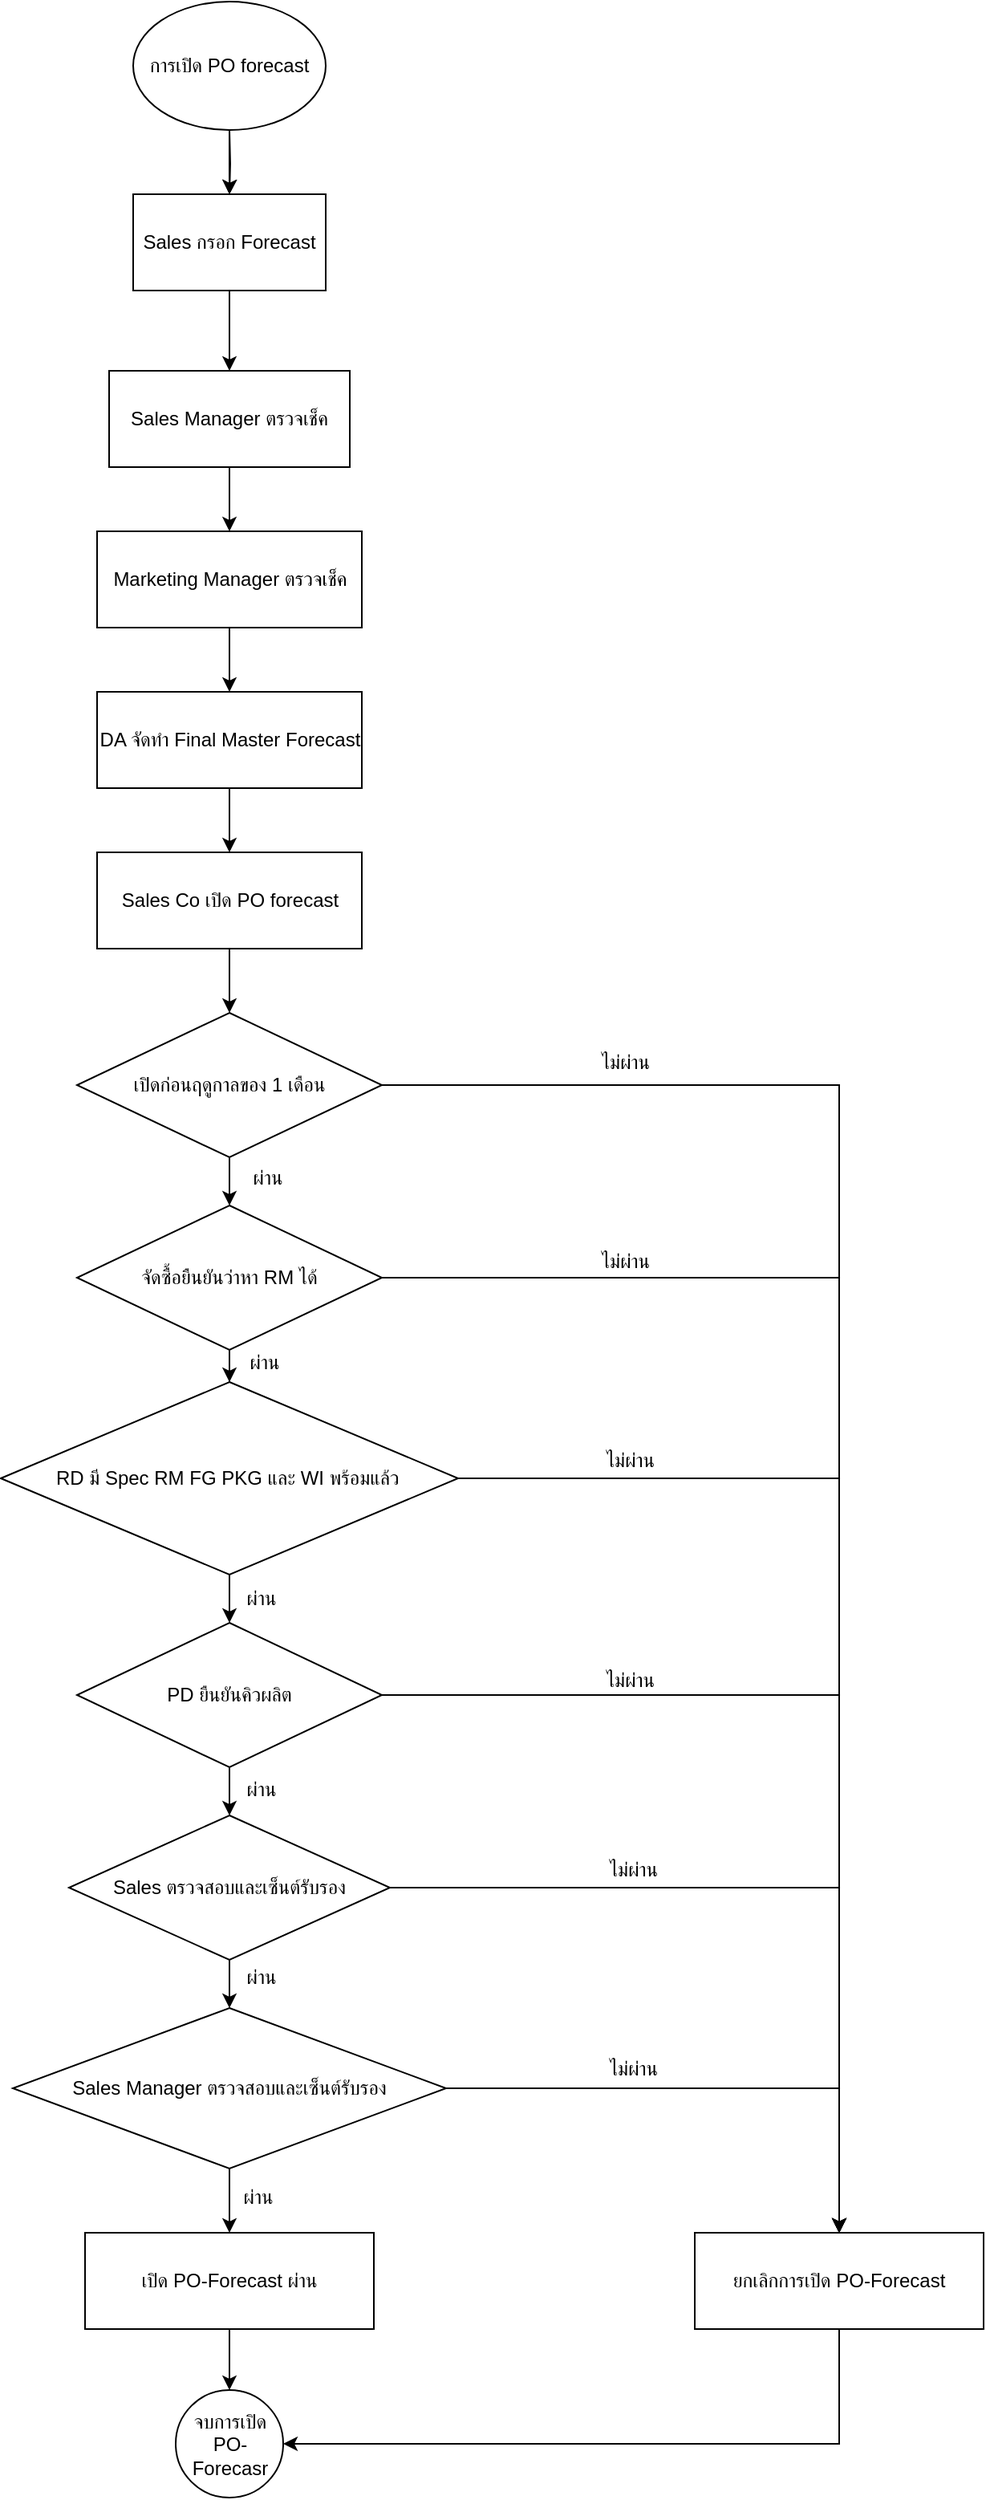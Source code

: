 <mxfile version="26.2.9">
  <diagram id="C5RBs43oDa-KdzZeNtuy" name="Page-1">
    <mxGraphModel dx="1428" dy="877" grid="0" gridSize="10" guides="1" tooltips="1" connect="1" arrows="1" fold="1" page="1" pageScale="1" pageWidth="827" pageHeight="1169" math="0" shadow="0">
      <root>
        <mxCell id="WIyWlLk6GJQsqaUBKTNV-0" />
        <mxCell id="WIyWlLk6GJQsqaUBKTNV-1" parent="WIyWlLk6GJQsqaUBKTNV-0" />
        <mxCell id="ul0n_eh6_xzhWPqqEAVD-3" style="edgeStyle=orthogonalEdgeStyle;rounded=0;orthogonalLoop=1;jettySize=auto;html=1;" parent="WIyWlLk6GJQsqaUBKTNV-1" target="ul0n_eh6_xzhWPqqEAVD-4" edge="1">
          <mxGeometry relative="1" as="geometry">
            <mxPoint x="230" y="240" as="targetPoint" />
            <mxPoint x="230" y="120" as="sourcePoint" />
          </mxGeometry>
        </mxCell>
        <mxCell id="ul0n_eh6_xzhWPqqEAVD-7" value="" style="edgeStyle=orthogonalEdgeStyle;rounded=0;orthogonalLoop=1;jettySize=auto;html=1;strokeColor=light-dark(#000000,#000000);" parent="WIyWlLk6GJQsqaUBKTNV-1" source="ul0n_eh6_xzhWPqqEAVD-4" target="ul0n_eh6_xzhWPqqEAVD-6" edge="1">
          <mxGeometry relative="1" as="geometry" />
        </mxCell>
        <mxCell id="ul0n_eh6_xzhWPqqEAVD-4" value="Sales กรอก Forecast" style="rounded=0;whiteSpace=wrap;html=1;" parent="WIyWlLk6GJQsqaUBKTNV-1" vertex="1">
          <mxGeometry x="170" y="160" width="120" height="60" as="geometry" />
        </mxCell>
        <mxCell id="ul0n_eh6_xzhWPqqEAVD-10" value="" style="edgeStyle=orthogonalEdgeStyle;rounded=0;orthogonalLoop=1;jettySize=auto;html=1;" parent="WIyWlLk6GJQsqaUBKTNV-1" source="ul0n_eh6_xzhWPqqEAVD-6" target="ul0n_eh6_xzhWPqqEAVD-9" edge="1">
          <mxGeometry relative="1" as="geometry" />
        </mxCell>
        <mxCell id="ul0n_eh6_xzhWPqqEAVD-6" value="Sales Manager ตรวจเช็ค" style="rounded=0;whiteSpace=wrap;html=1;" parent="WIyWlLk6GJQsqaUBKTNV-1" vertex="1">
          <mxGeometry x="155" y="270" width="150" height="60" as="geometry" />
        </mxCell>
        <mxCell id="ul0n_eh6_xzhWPqqEAVD-12" value="" style="edgeStyle=orthogonalEdgeStyle;rounded=0;orthogonalLoop=1;jettySize=auto;html=1;strokeColor=light-dark(#000000,#000000);" parent="WIyWlLk6GJQsqaUBKTNV-1" source="ul0n_eh6_xzhWPqqEAVD-9" target="ul0n_eh6_xzhWPqqEAVD-11" edge="1">
          <mxGeometry relative="1" as="geometry" />
        </mxCell>
        <mxCell id="ul0n_eh6_xzhWPqqEAVD-9" value="Marketing Manager ตรวจเช็ค" style="rounded=0;whiteSpace=wrap;html=1;" parent="WIyWlLk6GJQsqaUBKTNV-1" vertex="1">
          <mxGeometry x="147.5" y="370" width="165" height="60" as="geometry" />
        </mxCell>
        <mxCell id="ul0n_eh6_xzhWPqqEAVD-14" value="" style="edgeStyle=orthogonalEdgeStyle;rounded=0;orthogonalLoop=1;jettySize=auto;html=1;strokeColor=light-dark(#000000,#000000);" parent="WIyWlLk6GJQsqaUBKTNV-1" source="ul0n_eh6_xzhWPqqEAVD-11" target="ul0n_eh6_xzhWPqqEAVD-13" edge="1">
          <mxGeometry relative="1" as="geometry" />
        </mxCell>
        <mxCell id="ul0n_eh6_xzhWPqqEAVD-11" value="DA จัดทำ Final Master Forecast&lt;span style=&quot;color: rgba(0, 0, 0, 0); font-family: monospace; font-size: 0px; text-align: start; text-wrap-mode: nowrap;&quot;&gt;%3CmxGraphModel%3E%3Croot%3E%3CmxCell%20id%3D%220%22%2F%3E%3CmxCell%20id%3D%221%22%20parent%3D%220%22%2F%3E%3CmxCell%20id%3D%222%22%20value%3D%22Marketing%20Manager%20%E0%B8%95%E0%B8%A3%E0%B8%A7%E0%B8%88%E0%B9%80%E0%B8%8A%E0%B9%87%E0%B8%84%22%20style%3D%22rounded%3D0%3BwhiteSpace%3Dwrap%3Bhtml%3D1%3B%22%20vertex%3D%221%22%20parent%3D%221%22%3E%3CmxGeometry%20x%3D%22147.5%22%20y%3D%22370%22%20width%3D%22165%22%20height%3D%2260%22%20as%3D%22geometry%22%2F%3E%3C%2FmxCell%3E%3C%2Froot%3E%3C%2FmxGraphModel%3E&lt;/span&gt;" style="rounded=0;whiteSpace=wrap;html=1;" parent="WIyWlLk6GJQsqaUBKTNV-1" vertex="1">
          <mxGeometry x="147.5" y="470" width="165" height="60" as="geometry" />
        </mxCell>
        <mxCell id="ul0n_eh6_xzhWPqqEAVD-20" value="" style="edgeStyle=orthogonalEdgeStyle;rounded=0;orthogonalLoop=1;jettySize=auto;html=1;" parent="WIyWlLk6GJQsqaUBKTNV-1" source="ul0n_eh6_xzhWPqqEAVD-13" target="ul0n_eh6_xzhWPqqEAVD-15" edge="1">
          <mxGeometry relative="1" as="geometry" />
        </mxCell>
        <mxCell id="ul0n_eh6_xzhWPqqEAVD-13" value="Sales Co เปิด PO forecast" style="rounded=0;whiteSpace=wrap;html=1;" parent="WIyWlLk6GJQsqaUBKTNV-1" vertex="1">
          <mxGeometry x="147.5" y="570" width="165" height="60" as="geometry" />
        </mxCell>
        <mxCell id="PnefCcI8xvtNNN-fNU-R-4" value="" style="edgeStyle=orthogonalEdgeStyle;rounded=0;orthogonalLoop=1;jettySize=auto;html=1;" parent="WIyWlLk6GJQsqaUBKTNV-1" source="ul0n_eh6_xzhWPqqEAVD-15" target="PnefCcI8xvtNNN-fNU-R-0" edge="1">
          <mxGeometry relative="1" as="geometry" />
        </mxCell>
        <mxCell id="PnefCcI8xvtNNN-fNU-R-22" style="edgeStyle=orthogonalEdgeStyle;rounded=0;orthogonalLoop=1;jettySize=auto;html=1;entryX=0.5;entryY=0;entryDx=0;entryDy=0;strokeColor=light-dark(#000000,#000000);" parent="WIyWlLk6GJQsqaUBKTNV-1" source="ul0n_eh6_xzhWPqqEAVD-15" target="PnefCcI8xvtNNN-fNU-R-11" edge="1">
          <mxGeometry relative="1" as="geometry" />
        </mxCell>
        <mxCell id="ul0n_eh6_xzhWPqqEAVD-15" value="เปิดก่อนฤดูกาลของ 1 เดือน" style="rhombus;whiteSpace=wrap;html=1;" parent="WIyWlLk6GJQsqaUBKTNV-1" vertex="1">
          <mxGeometry x="135" y="670" width="190" height="90" as="geometry" />
        </mxCell>
        <mxCell id="ul0n_eh6_xzhWPqqEAVD-19" value="" style="edgeStyle=orthogonalEdgeStyle;rounded=0;orthogonalLoop=1;jettySize=auto;html=1;strokeColor=light-dark(#000000,#000000);" parent="WIyWlLk6GJQsqaUBKTNV-1" source="ul0n_eh6_xzhWPqqEAVD-16" target="ul0n_eh6_xzhWPqqEAVD-4" edge="1">
          <mxGeometry relative="1" as="geometry" />
        </mxCell>
        <mxCell id="ul0n_eh6_xzhWPqqEAVD-16" value="การเปิด PO forecast" style="ellipse;whiteSpace=wrap;html=1;" parent="WIyWlLk6GJQsqaUBKTNV-1" vertex="1">
          <mxGeometry x="170" y="40" width="120" height="80" as="geometry" />
        </mxCell>
        <mxCell id="ul0n_eh6_xzhWPqqEAVD-23" value="จบการเปิด PO-Forecasr" style="ellipse;whiteSpace=wrap;html=1;aspect=fixed;" parent="WIyWlLk6GJQsqaUBKTNV-1" vertex="1">
          <mxGeometry x="196.5" y="1528" width="67" height="67" as="geometry" />
        </mxCell>
        <mxCell id="PnefCcI8xvtNNN-fNU-R-5" value="" style="edgeStyle=orthogonalEdgeStyle;rounded=0;orthogonalLoop=1;jettySize=auto;html=1;" parent="WIyWlLk6GJQsqaUBKTNV-1" source="PnefCcI8xvtNNN-fNU-R-0" target="PnefCcI8xvtNNN-fNU-R-1" edge="1">
          <mxGeometry relative="1" as="geometry" />
        </mxCell>
        <mxCell id="PnefCcI8xvtNNN-fNU-R-23" style="edgeStyle=orthogonalEdgeStyle;rounded=0;orthogonalLoop=1;jettySize=auto;html=1;entryX=0.5;entryY=0;entryDx=0;entryDy=0;strokeColor=light-dark(#000000,#000000);" parent="WIyWlLk6GJQsqaUBKTNV-1" source="PnefCcI8xvtNNN-fNU-R-0" target="PnefCcI8xvtNNN-fNU-R-11" edge="1">
          <mxGeometry relative="1" as="geometry" />
        </mxCell>
        <mxCell id="PnefCcI8xvtNNN-fNU-R-0" value="จัดซื้อยืนยันว่าหา RM ได้&lt;span style=&quot;color: rgba(0, 0, 0, 0); font-family: monospace; font-size: 0px; text-align: start; text-wrap-mode: nowrap;&quot;&gt;%3CmxGraphModel%3E%3Croot%3E%3CmxCell%20id%3D%220%22%2F%3E%3CmxCell%20id%3D%221%22%20parent%3D%220%22%2F%3E%3CmxCell%20id%3D%222%22%20value%3D%22%E0%B9%80%E0%B8%9B%E0%B8%B4%E0%B8%94%E0%B8%81%E0%B9%88%E0%B8%AD%E0%B8%99%E0%B8%A4%E0%B8%94%E0%B8%B9%E0%B8%81%E0%B8%B2%E0%B8%A5%E0%B8%82%E0%B8%AD%E0%B8%87%201%20%E0%B9%80%E0%B8%94%E0%B8%B7%E0%B8%AD%E0%B8%99%22%20style%3D%22rhombus%3BwhiteSpace%3Dwrap%3Bhtml%3D1%3B%22%20vertex%3D%221%22%20parent%3D%221%22%3E%3CmxGeometry%20x%3D%22135%22%20y%3D%22670%22%20width%3D%22190%22%20height%3D%2290%22%20as%3D%22geometry%22%2F%3E%3C%2FmxCell%3E%3C%2Froot%3E%3C%2FmxGraphModel%3E&lt;/span&gt;&lt;span style=&quot;color: rgba(0, 0, 0, 0); font-family: monospace; font-size: 0px; text-align: start; text-wrap-mode: nowrap;&quot;&gt;%3CmxGraphModel%3E%3Croot%3E%3CmxCell%20id%3D%220%22%2F%3E%3CmxCell%20id%3D%221%22%20parent%3D%220%22%2F%3E%3CmxCell%20id%3D%222%22%20value%3D%22%E0%B9%80%E0%B8%9B%E0%B8%B4%E0%B8%94%E0%B8%81%E0%B9%88%E0%B8%AD%E0%B8%99%E0%B8%A4%E0%B8%94%E0%B8%B9%E0%B8%81%E0%B8%B2%E0%B8%A5%E0%B8%82%E0%B8%AD%E0%B8%87%201%20%E0%B9%80%E0%B8%94%E0%B8%B7%E0%B8%AD%E0%B8%99%22%20style%3D%22rhombus%3BwhiteSpace%3Dwrap%3Bhtml%3D1%3B%22%20vertex%3D%221%22%20parent%3D%221%22%3E%3CmxGeometry%20x%3D%22135%22%20y%3D%22670%22%20width%3D%22190%22%20height%3D%2290%22%20as%3D%22geometry%22%2F%3E%3C%2FmxCell%3E%3C%2Froot%3E%3C%2FmxGraphModel%3E&lt;/span&gt;" style="rhombus;whiteSpace=wrap;html=1;" parent="WIyWlLk6GJQsqaUBKTNV-1" vertex="1">
          <mxGeometry x="135" y="790" width="190" height="90" as="geometry" />
        </mxCell>
        <mxCell id="PnefCcI8xvtNNN-fNU-R-6" value="" style="edgeStyle=orthogonalEdgeStyle;rounded=0;orthogonalLoop=1;jettySize=auto;html=1;" parent="WIyWlLk6GJQsqaUBKTNV-1" source="PnefCcI8xvtNNN-fNU-R-1" target="PnefCcI8xvtNNN-fNU-R-3" edge="1">
          <mxGeometry relative="1" as="geometry" />
        </mxCell>
        <mxCell id="PnefCcI8xvtNNN-fNU-R-24" style="edgeStyle=orthogonalEdgeStyle;rounded=0;orthogonalLoop=1;jettySize=auto;html=1;entryX=0.5;entryY=0;entryDx=0;entryDy=0;strokeColor=light-dark(#000000,#000000);" parent="WIyWlLk6GJQsqaUBKTNV-1" source="PnefCcI8xvtNNN-fNU-R-1" target="PnefCcI8xvtNNN-fNU-R-11" edge="1">
          <mxGeometry relative="1" as="geometry">
            <mxPoint x="610" y="1430" as="targetPoint" />
          </mxGeometry>
        </mxCell>
        <mxCell id="PnefCcI8xvtNNN-fNU-R-1" value="RD มี Spec RM FG PKG และ WI พร้อมแล้ว&amp;nbsp;" style="rhombus;whiteSpace=wrap;html=1;" parent="WIyWlLk6GJQsqaUBKTNV-1" vertex="1">
          <mxGeometry x="87.5" y="900" width="285" height="120" as="geometry" />
        </mxCell>
        <mxCell id="PnefCcI8xvtNNN-fNU-R-16" value="" style="edgeStyle=orthogonalEdgeStyle;rounded=0;orthogonalLoop=1;jettySize=auto;html=1;" parent="WIyWlLk6GJQsqaUBKTNV-1" source="PnefCcI8xvtNNN-fNU-R-3" target="PnefCcI8xvtNNN-fNU-R-12" edge="1">
          <mxGeometry relative="1" as="geometry" />
        </mxCell>
        <mxCell id="PnefCcI8xvtNNN-fNU-R-25" style="edgeStyle=orthogonalEdgeStyle;rounded=0;orthogonalLoop=1;jettySize=auto;html=1;entryX=0.5;entryY=0;entryDx=0;entryDy=0;strokeColor=light-dark(#000000,#000000);" parent="WIyWlLk6GJQsqaUBKTNV-1" source="PnefCcI8xvtNNN-fNU-R-3" target="PnefCcI8xvtNNN-fNU-R-11" edge="1">
          <mxGeometry relative="1" as="geometry">
            <mxPoint x="610" y="1420" as="targetPoint" />
          </mxGeometry>
        </mxCell>
        <mxCell id="PnefCcI8xvtNNN-fNU-R-3" value="PD ยืนยันคิวผลิต" style="rhombus;whiteSpace=wrap;html=1;" parent="WIyWlLk6GJQsqaUBKTNV-1" vertex="1">
          <mxGeometry x="135" y="1050" width="190" height="90" as="geometry" />
        </mxCell>
        <mxCell id="PnefCcI8xvtNNN-fNU-R-21" style="edgeStyle=orthogonalEdgeStyle;rounded=0;orthogonalLoop=1;jettySize=auto;html=1;entryX=1;entryY=0.5;entryDx=0;entryDy=0;" parent="WIyWlLk6GJQsqaUBKTNV-1" source="PnefCcI8xvtNNN-fNU-R-11" target="ul0n_eh6_xzhWPqqEAVD-23" edge="1">
          <mxGeometry relative="1" as="geometry">
            <Array as="points">
              <mxPoint x="610" y="1562" />
            </Array>
          </mxGeometry>
        </mxCell>
        <mxCell id="PnefCcI8xvtNNN-fNU-R-11" value="ยกเลิกการเปิด PO-Forecast" style="rounded=0;whiteSpace=wrap;html=1;" parent="WIyWlLk6GJQsqaUBKTNV-1" vertex="1">
          <mxGeometry x="520" y="1430" width="180" height="60" as="geometry" />
        </mxCell>
        <mxCell id="PnefCcI8xvtNNN-fNU-R-17" value="" style="edgeStyle=orthogonalEdgeStyle;rounded=0;orthogonalLoop=1;jettySize=auto;html=1;" parent="WIyWlLk6GJQsqaUBKTNV-1" source="PnefCcI8xvtNNN-fNU-R-12" target="PnefCcI8xvtNNN-fNU-R-13" edge="1">
          <mxGeometry relative="1" as="geometry" />
        </mxCell>
        <mxCell id="PnefCcI8xvtNNN-fNU-R-26" style="edgeStyle=orthogonalEdgeStyle;rounded=0;orthogonalLoop=1;jettySize=auto;html=1;entryX=0.5;entryY=0;entryDx=0;entryDy=0;strokeColor=light-dark(#000000,#000000);" parent="WIyWlLk6GJQsqaUBKTNV-1" source="PnefCcI8xvtNNN-fNU-R-12" target="PnefCcI8xvtNNN-fNU-R-11" edge="1">
          <mxGeometry relative="1" as="geometry">
            <mxPoint x="610" y="1420" as="targetPoint" />
          </mxGeometry>
        </mxCell>
        <mxCell id="PnefCcI8xvtNNN-fNU-R-12" value="Sales ตรวจสอบและเซ็นต์รับรอง" style="rhombus;whiteSpace=wrap;html=1;" parent="WIyWlLk6GJQsqaUBKTNV-1" vertex="1">
          <mxGeometry x="130" y="1170" width="200" height="90" as="geometry" />
        </mxCell>
        <mxCell id="PnefCcI8xvtNNN-fNU-R-19" value="" style="edgeStyle=orthogonalEdgeStyle;rounded=0;orthogonalLoop=1;jettySize=auto;html=1;" parent="WIyWlLk6GJQsqaUBKTNV-1" source="PnefCcI8xvtNNN-fNU-R-13" target="PnefCcI8xvtNNN-fNU-R-15" edge="1">
          <mxGeometry relative="1" as="geometry" />
        </mxCell>
        <mxCell id="PnefCcI8xvtNNN-fNU-R-27" style="edgeStyle=orthogonalEdgeStyle;rounded=0;orthogonalLoop=1;jettySize=auto;html=1;entryX=0.5;entryY=0;entryDx=0;entryDy=0;strokeColor=light-dark(#000000,#000000);" parent="WIyWlLk6GJQsqaUBKTNV-1" source="PnefCcI8xvtNNN-fNU-R-13" target="PnefCcI8xvtNNN-fNU-R-11" edge="1">
          <mxGeometry relative="1" as="geometry">
            <mxPoint x="700" y="1340" as="targetPoint" />
            <Array as="points">
              <mxPoint x="610" y="1340" />
            </Array>
          </mxGeometry>
        </mxCell>
        <mxCell id="PnefCcI8xvtNNN-fNU-R-13" value="Sales Manager ตรวจสอบและเซ็นต์รับรอง" style="rhombus;whiteSpace=wrap;html=1;" parent="WIyWlLk6GJQsqaUBKTNV-1" vertex="1">
          <mxGeometry x="95" y="1290" width="270" height="100" as="geometry" />
        </mxCell>
        <mxCell id="PnefCcI8xvtNNN-fNU-R-20" value="" style="edgeStyle=orthogonalEdgeStyle;rounded=0;orthogonalLoop=1;jettySize=auto;html=1;" parent="WIyWlLk6GJQsqaUBKTNV-1" source="PnefCcI8xvtNNN-fNU-R-15" target="ul0n_eh6_xzhWPqqEAVD-23" edge="1">
          <mxGeometry relative="1" as="geometry" />
        </mxCell>
        <mxCell id="PnefCcI8xvtNNN-fNU-R-15" value="เปิด PO-Forecast ผ่าน" style="rounded=0;whiteSpace=wrap;html=1;" parent="WIyWlLk6GJQsqaUBKTNV-1" vertex="1">
          <mxGeometry x="140" y="1430" width="180" height="60" as="geometry" />
        </mxCell>
        <mxCell id="PnefCcI8xvtNNN-fNU-R-28" value="ผ่าน" style="text;html=1;align=center;verticalAlign=middle;whiteSpace=wrap;rounded=0;" parent="WIyWlLk6GJQsqaUBKTNV-1" vertex="1">
          <mxGeometry x="224" y="758" width="60" height="30" as="geometry" />
        </mxCell>
        <mxCell id="PnefCcI8xvtNNN-fNU-R-29" value="ผ่าน" style="text;html=1;align=center;verticalAlign=middle;whiteSpace=wrap;rounded=0;" parent="WIyWlLk6GJQsqaUBKTNV-1" vertex="1">
          <mxGeometry x="222" y="873" width="60" height="30" as="geometry" />
        </mxCell>
        <mxCell id="PnefCcI8xvtNNN-fNU-R-30" value="ผ่าน" style="text;html=1;align=center;verticalAlign=middle;whiteSpace=wrap;rounded=0;" parent="WIyWlLk6GJQsqaUBKTNV-1" vertex="1">
          <mxGeometry x="220" y="1020" width="60" height="30" as="geometry" />
        </mxCell>
        <mxCell id="PnefCcI8xvtNNN-fNU-R-31" value="ผ่าน" style="text;html=1;align=center;verticalAlign=middle;whiteSpace=wrap;rounded=0;" parent="WIyWlLk6GJQsqaUBKTNV-1" vertex="1">
          <mxGeometry x="220" y="1139" width="60" height="30" as="geometry" />
        </mxCell>
        <mxCell id="PnefCcI8xvtNNN-fNU-R-32" value="ผ่าน" style="text;html=1;align=center;verticalAlign=middle;whiteSpace=wrap;rounded=0;" parent="WIyWlLk6GJQsqaUBKTNV-1" vertex="1">
          <mxGeometry x="220" y="1256" width="60" height="30" as="geometry" />
        </mxCell>
        <mxCell id="PnefCcI8xvtNNN-fNU-R-33" value="ผ่าน" style="text;html=1;align=center;verticalAlign=middle;whiteSpace=wrap;rounded=0;" parent="WIyWlLk6GJQsqaUBKTNV-1" vertex="1">
          <mxGeometry x="218" y="1393" width="60" height="30" as="geometry" />
        </mxCell>
        <mxCell id="PnefCcI8xvtNNN-fNU-R-34" value="ไม่&lt;span style=&quot;background-color: transparent; color: light-dark(rgb(0, 0, 0), rgb(255, 255, 255));&quot;&gt;ผ่าน&lt;/span&gt;" style="text;html=1;align=center;verticalAlign=middle;whiteSpace=wrap;rounded=0;" parent="WIyWlLk6GJQsqaUBKTNV-1" vertex="1">
          <mxGeometry x="447" y="686" width="60" height="30" as="geometry" />
        </mxCell>
        <mxCell id="PnefCcI8xvtNNN-fNU-R-35" value="ไม่&lt;span style=&quot;background-color: transparent; color: light-dark(rgb(0, 0, 0), rgb(255, 255, 255));&quot;&gt;ผ่าน&lt;/span&gt;" style="text;html=1;align=center;verticalAlign=middle;whiteSpace=wrap;rounded=0;" parent="WIyWlLk6GJQsqaUBKTNV-1" vertex="1">
          <mxGeometry x="447" y="810" width="60" height="30" as="geometry" />
        </mxCell>
        <mxCell id="PnefCcI8xvtNNN-fNU-R-36" value="ไม่&lt;span style=&quot;background-color: transparent; color: light-dark(rgb(0, 0, 0), rgb(255, 255, 255));&quot;&gt;ผ่าน&lt;/span&gt;" style="text;html=1;align=center;verticalAlign=middle;whiteSpace=wrap;rounded=0;" parent="WIyWlLk6GJQsqaUBKTNV-1" vertex="1">
          <mxGeometry x="450" y="934" width="60" height="30" as="geometry" />
        </mxCell>
        <mxCell id="PnefCcI8xvtNNN-fNU-R-37" value="ไม่&lt;span style=&quot;background-color: transparent; color: light-dark(rgb(0, 0, 0), rgb(255, 255, 255));&quot;&gt;ผ่าน&lt;/span&gt;" style="text;html=1;align=center;verticalAlign=middle;whiteSpace=wrap;rounded=0;" parent="WIyWlLk6GJQsqaUBKTNV-1" vertex="1">
          <mxGeometry x="450" y="1071" width="60" height="30" as="geometry" />
        </mxCell>
        <mxCell id="PnefCcI8xvtNNN-fNU-R-38" value="ไม่&lt;span style=&quot;background-color: transparent; color: light-dark(rgb(0, 0, 0), rgb(255, 255, 255));&quot;&gt;ผ่าน&lt;/span&gt;" style="text;html=1;align=center;verticalAlign=middle;whiteSpace=wrap;rounded=0;" parent="WIyWlLk6GJQsqaUBKTNV-1" vertex="1">
          <mxGeometry x="452" y="1189" width="60" height="30" as="geometry" />
        </mxCell>
        <mxCell id="PnefCcI8xvtNNN-fNU-R-39" value="ไม่&lt;span style=&quot;background-color: transparent; color: light-dark(rgb(0, 0, 0), rgb(255, 255, 255));&quot;&gt;ผ่าน&lt;/span&gt;" style="text;html=1;align=center;verticalAlign=middle;whiteSpace=wrap;rounded=0;" parent="WIyWlLk6GJQsqaUBKTNV-1" vertex="1">
          <mxGeometry x="452" y="1313" width="60" height="30" as="geometry" />
        </mxCell>
      </root>
    </mxGraphModel>
  </diagram>
</mxfile>
